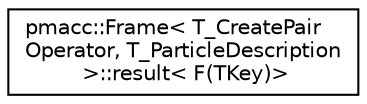 digraph "Graphical Class Hierarchy"
{
 // LATEX_PDF_SIZE
  edge [fontname="Helvetica",fontsize="10",labelfontname="Helvetica",labelfontsize="10"];
  node [fontname="Helvetica",fontsize="10",shape=record];
  rankdir="LR";
  Node0 [label="pmacc::Frame\< T_CreatePair\lOperator, T_ParticleDescription\l \>::result\< F(TKey)\>",height=0.2,width=0.4,color="black", fillcolor="white", style="filled",URL="$structpmacc_1_1_frame_1_1result_3_01_f_07_t_key_08_4.html",tooltip=" "];
}
